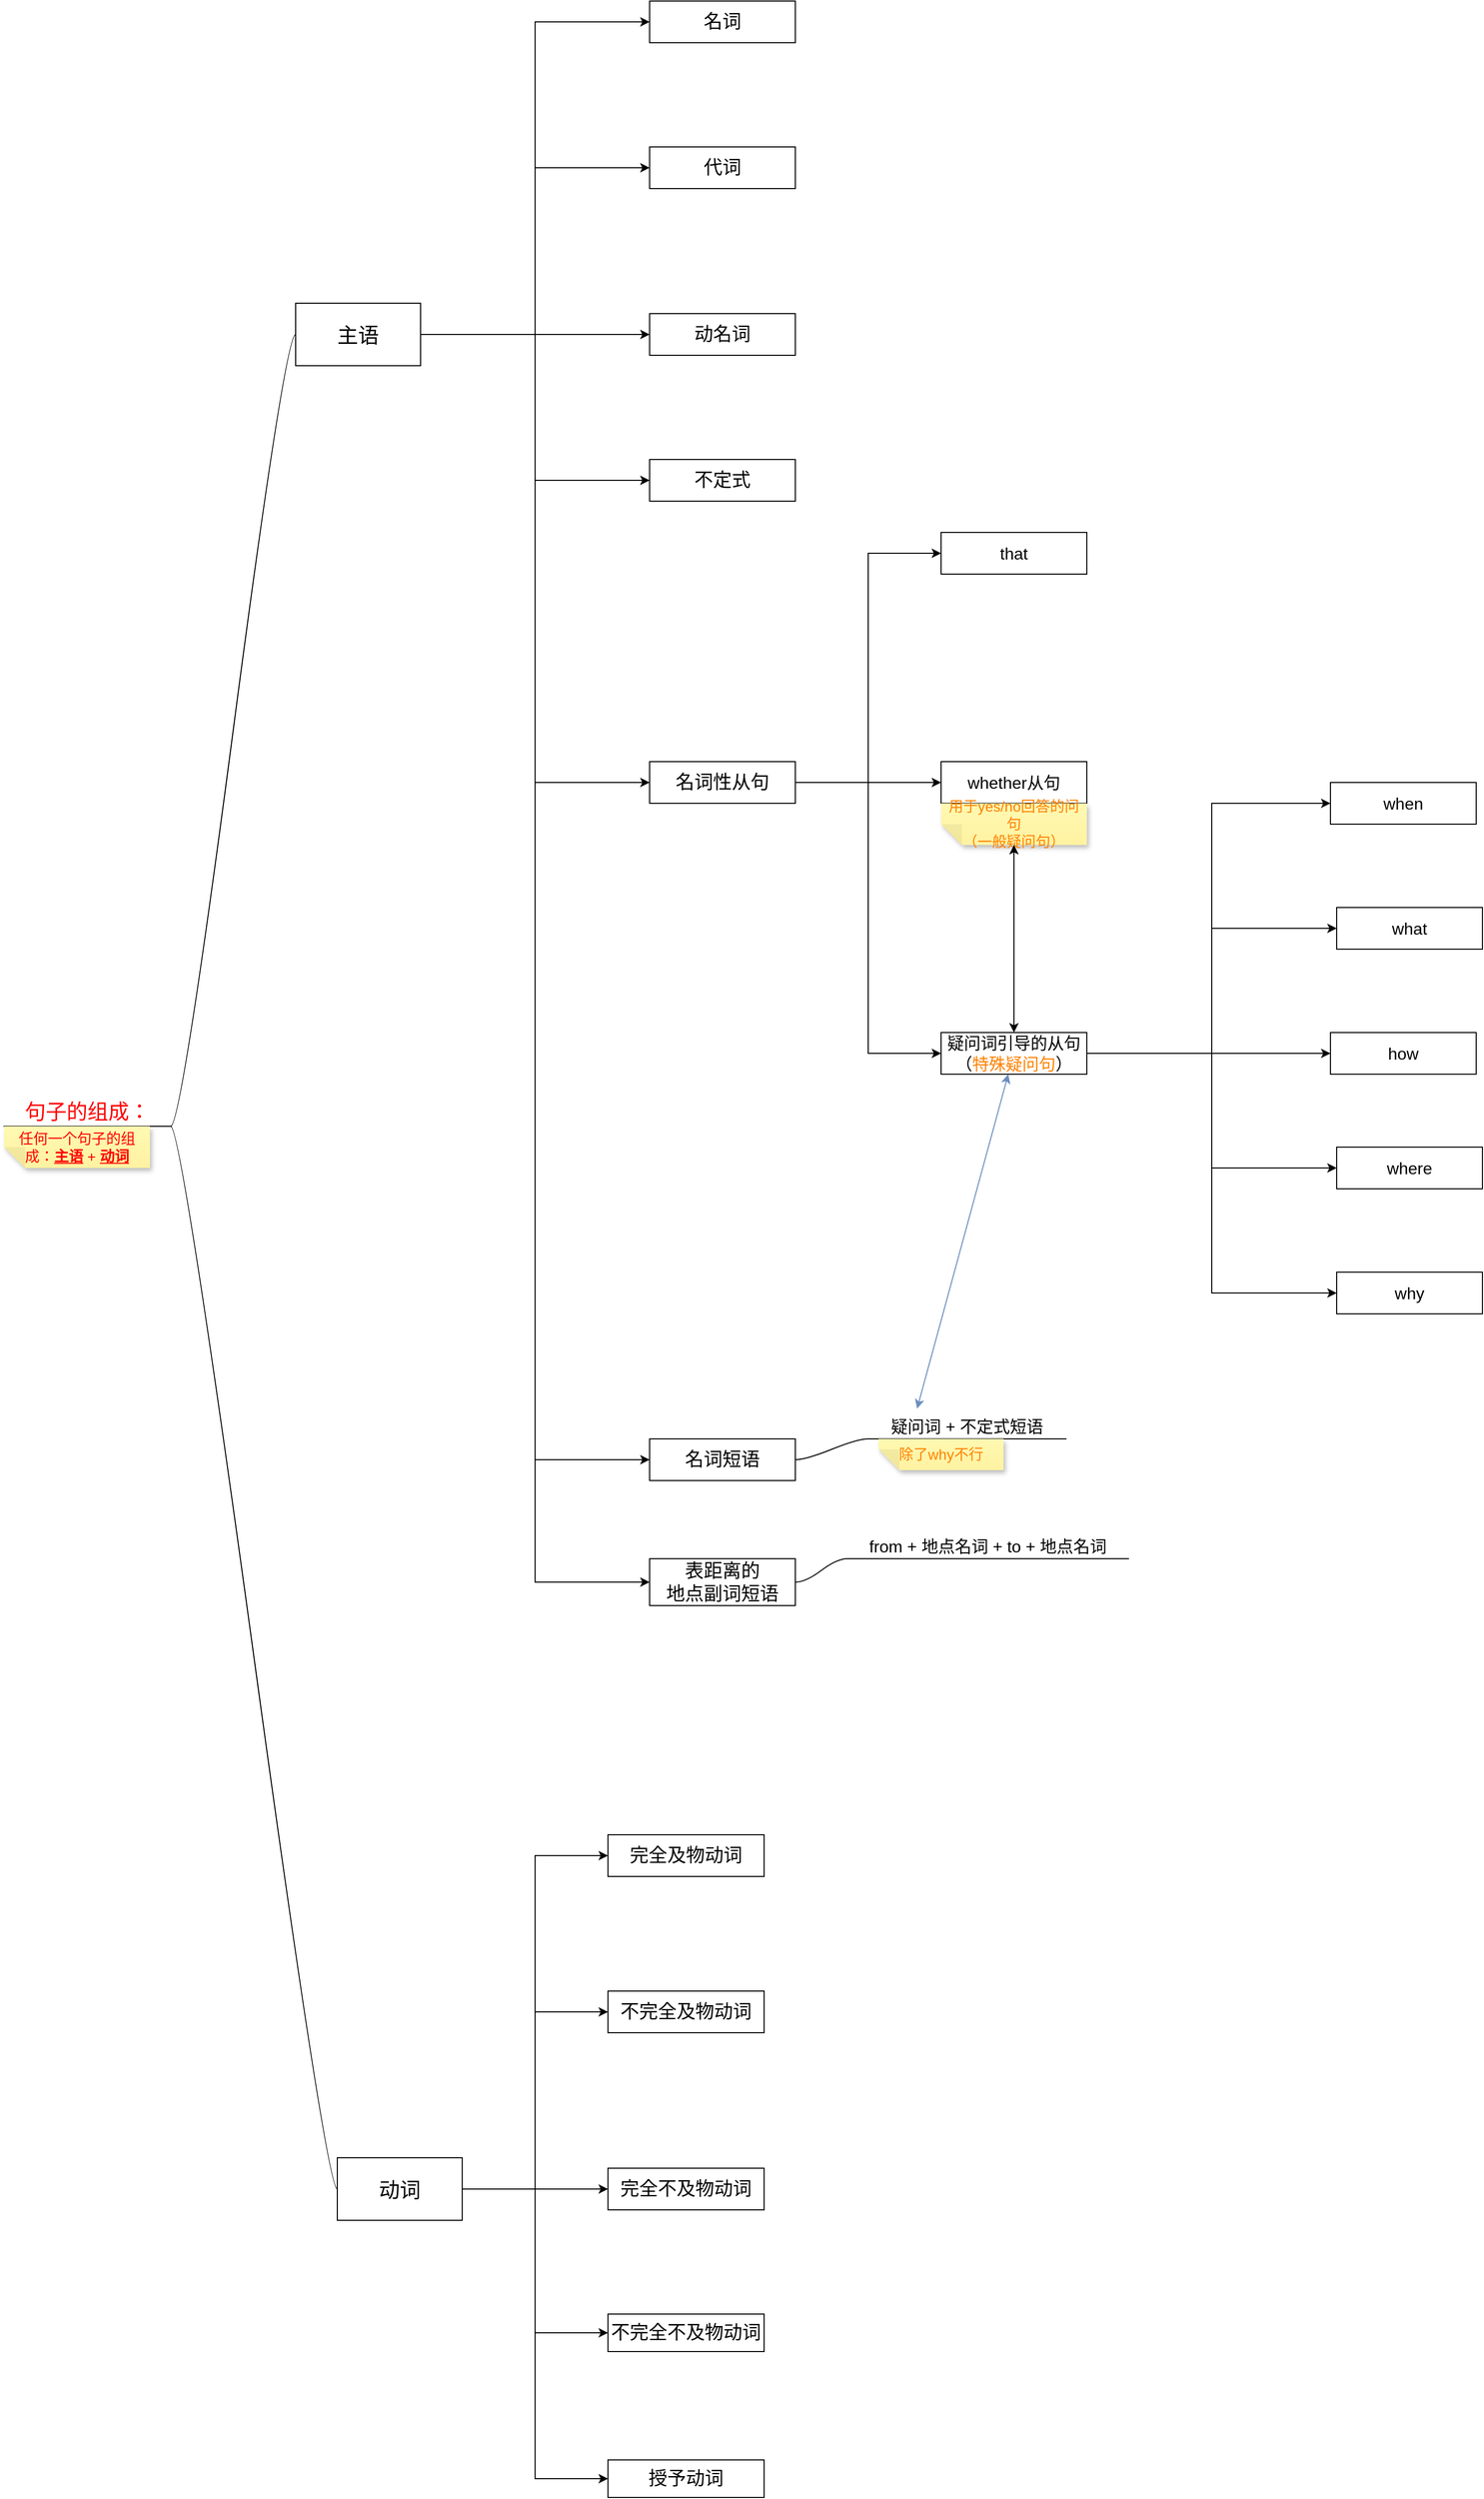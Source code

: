 <mxfile version="27.0.3">
  <diagram name="第 1 页" id="ylpGw2J9aP0mBjrn0IIL">
    <mxGraphModel dx="1830" dy="2185" grid="1" gridSize="10" guides="1" tooltips="1" connect="1" arrows="1" fold="1" page="1" pageScale="1" pageWidth="827" pageHeight="1169" math="0" shadow="0">
      <root>
        <mxCell id="0" />
        <mxCell id="1" parent="0" />
        <mxCell id="xks5mqabacn-yv3iWCF2-2" style="edgeStyle=entityRelationEdgeStyle;rounded=0;orthogonalLoop=1;jettySize=auto;html=1;startArrow=none;endArrow=none;segment=10;curved=1;sourcePerimeterSpacing=0;targetPerimeterSpacing=0;" edge="1" parent="1" source="fDns_Gbma0BwewBtqI1Y-3" target="xks5mqabacn-yv3iWCF2-1">
          <mxGeometry relative="1" as="geometry" />
        </mxCell>
        <mxCell id="xks5mqabacn-yv3iWCF2-4" style="edgeStyle=entityRelationEdgeStyle;rounded=0;orthogonalLoop=1;jettySize=auto;html=1;startArrow=none;endArrow=none;segment=10;curved=1;sourcePerimeterSpacing=0;targetPerimeterSpacing=0;" edge="1" parent="1" source="fDns_Gbma0BwewBtqI1Y-3" target="xks5mqabacn-yv3iWCF2-5">
          <mxGeometry relative="1" as="geometry">
            <mxPoint x="500" y="380" as="targetPoint" />
          </mxGeometry>
        </mxCell>
        <mxCell id="xks5mqabacn-yv3iWCF2-14" style="edgeStyle=orthogonalEdgeStyle;rounded=0;orthogonalLoop=1;jettySize=auto;html=1;entryX=0;entryY=0.5;entryDx=0;entryDy=0;" edge="1" parent="1" source="xks5mqabacn-yv3iWCF2-1" target="xks5mqabacn-yv3iWCF2-7">
          <mxGeometry relative="1" as="geometry" />
        </mxCell>
        <mxCell id="xks5mqabacn-yv3iWCF2-16" style="edgeStyle=orthogonalEdgeStyle;rounded=0;orthogonalLoop=1;jettySize=auto;html=1;entryX=0;entryY=0.5;entryDx=0;entryDy=0;" edge="1" parent="1" source="xks5mqabacn-yv3iWCF2-1" target="xks5mqabacn-yv3iWCF2-10">
          <mxGeometry relative="1" as="geometry" />
        </mxCell>
        <mxCell id="xks5mqabacn-yv3iWCF2-17" style="edgeStyle=orthogonalEdgeStyle;rounded=0;orthogonalLoop=1;jettySize=auto;html=1;entryX=0;entryY=0.5;entryDx=0;entryDy=0;" edge="1" parent="1" source="xks5mqabacn-yv3iWCF2-1" target="xks5mqabacn-yv3iWCF2-12">
          <mxGeometry relative="1" as="geometry" />
        </mxCell>
        <mxCell id="xks5mqabacn-yv3iWCF2-18" style="edgeStyle=orthogonalEdgeStyle;rounded=0;orthogonalLoop=1;jettySize=auto;html=1;entryX=0;entryY=0.5;entryDx=0;entryDy=0;" edge="1" parent="1" source="xks5mqabacn-yv3iWCF2-1" target="xks5mqabacn-yv3iWCF2-13">
          <mxGeometry relative="1" as="geometry" />
        </mxCell>
        <mxCell id="xks5mqabacn-yv3iWCF2-21" style="edgeStyle=orthogonalEdgeStyle;rounded=0;orthogonalLoop=1;jettySize=auto;html=1;entryX=0;entryY=0.5;entryDx=0;entryDy=0;" edge="1" parent="1" source="xks5mqabacn-yv3iWCF2-1" target="xks5mqabacn-yv3iWCF2-19">
          <mxGeometry relative="1" as="geometry" />
        </mxCell>
        <mxCell id="xks5mqabacn-yv3iWCF2-24" style="edgeStyle=orthogonalEdgeStyle;rounded=0;orthogonalLoop=1;jettySize=auto;html=1;entryX=0;entryY=0.5;entryDx=0;entryDy=0;" edge="1" parent="1" source="xks5mqabacn-yv3iWCF2-1" target="xks5mqabacn-yv3iWCF2-22">
          <mxGeometry relative="1" as="geometry" />
        </mxCell>
        <mxCell id="xks5mqabacn-yv3iWCF2-38" style="edgeStyle=orthogonalEdgeStyle;rounded=0;orthogonalLoop=1;jettySize=auto;html=1;entryX=0;entryY=0.5;entryDx=0;entryDy=0;" edge="1" parent="1" source="xks5mqabacn-yv3iWCF2-1" target="xks5mqabacn-yv3iWCF2-11">
          <mxGeometry relative="1" as="geometry" />
        </mxCell>
        <mxCell id="xks5mqabacn-yv3iWCF2-1" value="&lt;font style=&quot;font-size: 20px;&quot;&gt;主语&lt;/font&gt;" style="rounded=0;whiteSpace=wrap;html=1;" vertex="1" parent="1">
          <mxGeometry x="520" y="-70" width="120" height="60" as="geometry" />
        </mxCell>
        <mxCell id="xks5mqabacn-yv3iWCF2-59" style="edgeStyle=orthogonalEdgeStyle;rounded=0;orthogonalLoop=1;jettySize=auto;html=1;entryX=0;entryY=0.5;entryDx=0;entryDy=0;" edge="1" parent="1" source="xks5mqabacn-yv3iWCF2-5" target="xks5mqabacn-yv3iWCF2-55">
          <mxGeometry relative="1" as="geometry" />
        </mxCell>
        <mxCell id="xks5mqabacn-yv3iWCF2-60" style="edgeStyle=orthogonalEdgeStyle;rounded=0;orthogonalLoop=1;jettySize=auto;html=1;entryX=0;entryY=0.5;entryDx=0;entryDy=0;" edge="1" parent="1" source="xks5mqabacn-yv3iWCF2-5" target="xks5mqabacn-yv3iWCF2-56">
          <mxGeometry relative="1" as="geometry" />
        </mxCell>
        <mxCell id="xks5mqabacn-yv3iWCF2-62" style="edgeStyle=orthogonalEdgeStyle;rounded=0;orthogonalLoop=1;jettySize=auto;html=1;entryX=0;entryY=0.5;entryDx=0;entryDy=0;" edge="1" parent="1" source="xks5mqabacn-yv3iWCF2-5" target="xks5mqabacn-yv3iWCF2-57">
          <mxGeometry relative="1" as="geometry" />
        </mxCell>
        <mxCell id="xks5mqabacn-yv3iWCF2-64" style="edgeStyle=orthogonalEdgeStyle;rounded=0;orthogonalLoop=1;jettySize=auto;html=1;entryX=0;entryY=0.5;entryDx=0;entryDy=0;" edge="1" parent="1" source="xks5mqabacn-yv3iWCF2-5" target="xks5mqabacn-yv3iWCF2-63">
          <mxGeometry relative="1" as="geometry" />
        </mxCell>
        <mxCell id="xks5mqabacn-yv3iWCF2-65" style="edgeStyle=orthogonalEdgeStyle;rounded=0;orthogonalLoop=1;jettySize=auto;html=1;" edge="1" parent="1" source="xks5mqabacn-yv3iWCF2-5" target="xks5mqabacn-yv3iWCF2-58">
          <mxGeometry relative="1" as="geometry" />
        </mxCell>
        <mxCell id="xks5mqabacn-yv3iWCF2-5" value="&lt;font style=&quot;font-size: 20px;&quot;&gt;动词&lt;/font&gt;" style="rounded=0;whiteSpace=wrap;html=1;" vertex="1" parent="1">
          <mxGeometry x="560" y="1710" width="120" height="60" as="geometry" />
        </mxCell>
        <mxCell id="xks5mqabacn-yv3iWCF2-7" value="&lt;font style=&quot;font-size: 18px;&quot;&gt;名词&lt;/font&gt;" style="rounded=0;whiteSpace=wrap;html=1;" vertex="1" parent="1">
          <mxGeometry x="860" y="-360" width="140" height="40" as="geometry" />
        </mxCell>
        <mxCell id="xks5mqabacn-yv3iWCF2-10" value="&lt;span style=&quot;font-size: 18px;&quot;&gt;动名词&lt;/span&gt;" style="rounded=0;whiteSpace=wrap;html=1;" vertex="1" parent="1">
          <mxGeometry x="860" y="-60" width="140" height="40" as="geometry" />
        </mxCell>
        <mxCell id="xks5mqabacn-yv3iWCF2-11" value="&lt;span style=&quot;font-size: 18px;&quot;&gt;代词&lt;/span&gt;" style="rounded=0;whiteSpace=wrap;html=1;" vertex="1" parent="1">
          <mxGeometry x="860" y="-220" width="140" height="40" as="geometry" />
        </mxCell>
        <mxCell id="xks5mqabacn-yv3iWCF2-12" value="&lt;span style=&quot;font-size: 18px;&quot;&gt;不定式&lt;/span&gt;" style="rounded=0;whiteSpace=wrap;html=1;" vertex="1" parent="1">
          <mxGeometry x="860" y="80" width="140" height="40" as="geometry" />
        </mxCell>
        <mxCell id="xks5mqabacn-yv3iWCF2-32" style="edgeStyle=orthogonalEdgeStyle;rounded=0;orthogonalLoop=1;jettySize=auto;html=1;entryX=0;entryY=0.5;entryDx=0;entryDy=0;" edge="1" parent="1" source="xks5mqabacn-yv3iWCF2-13" target="xks5mqabacn-yv3iWCF2-31">
          <mxGeometry relative="1" as="geometry" />
        </mxCell>
        <mxCell id="xks5mqabacn-yv3iWCF2-34" style="edgeStyle=orthogonalEdgeStyle;rounded=0;orthogonalLoop=1;jettySize=auto;html=1;" edge="1" parent="1" source="xks5mqabacn-yv3iWCF2-13" target="xks5mqabacn-yv3iWCF2-33">
          <mxGeometry relative="1" as="geometry" />
        </mxCell>
        <mxCell id="xks5mqabacn-yv3iWCF2-36" style="edgeStyle=orthogonalEdgeStyle;rounded=0;orthogonalLoop=1;jettySize=auto;html=1;entryX=0;entryY=0.5;entryDx=0;entryDy=0;" edge="1" parent="1" source="xks5mqabacn-yv3iWCF2-13" target="xks5mqabacn-yv3iWCF2-35">
          <mxGeometry relative="1" as="geometry" />
        </mxCell>
        <mxCell id="xks5mqabacn-yv3iWCF2-13" value="&lt;span style=&quot;font-size: 18px;&quot;&gt;名词性从句&lt;/span&gt;" style="rounded=0;whiteSpace=wrap;html=1;" vertex="1" parent="1">
          <mxGeometry x="860" y="370" width="140" height="40" as="geometry" />
        </mxCell>
        <mxCell id="xks5mqabacn-yv3iWCF2-19" value="&lt;span style=&quot;font-size: 18px;&quot;&gt;名词短语&lt;/span&gt;" style="rounded=0;whiteSpace=wrap;html=1;" vertex="1" parent="1">
          <mxGeometry x="860" y="1020" width="140" height="40" as="geometry" />
        </mxCell>
        <mxCell id="xks5mqabacn-yv3iWCF2-22" value="&lt;span style=&quot;font-size: 18px;&quot;&gt;表距离的&lt;/span&gt;&lt;div&gt;&lt;span style=&quot;font-size: 18px;&quot;&gt;地点副词短语&lt;/span&gt;&lt;/div&gt;" style="rounded=0;whiteSpace=wrap;html=1;" vertex="1" parent="1">
          <mxGeometry x="860" y="1135" width="140" height="45" as="geometry" />
        </mxCell>
        <mxCell id="xks5mqabacn-yv3iWCF2-26" value="" style="group" vertex="1" connectable="0" parent="1">
          <mxGeometry x="240" y="680" width="160" height="80" as="geometry" />
        </mxCell>
        <mxCell id="fDns_Gbma0BwewBtqI1Y-3" value="&lt;div style=&quot;text-align: start;&quot;&gt;&lt;span style=&quot;color: rgb(255, 0, 0); font-size: 20px; text-align: center; text-wrap-mode: nowrap;&quot;&gt;句子的组成：&lt;/span&gt;&lt;/div&gt;" style="whiteSpace=wrap;html=1;shape=partialRectangle;top=0;left=0;bottom=1;right=0;points=[[0,1],[1,1]];fillColor=none;align=center;verticalAlign=bottom;routingCenterY=0.5;snapToPoint=1;recursiveResize=0;autosize=1;treeFolding=1;treeMoving=1;newEdgeStyle={&quot;edgeStyle&quot;:&quot;entityRelationEdgeStyle&quot;,&quot;startArrow&quot;:&quot;none&quot;,&quot;endArrow&quot;:&quot;none&quot;,&quot;segment&quot;:10,&quot;curved&quot;:1,&quot;sourcePerimeterSpacing&quot;:0,&quot;targetPerimeterSpacing&quot;:0};" parent="xks5mqabacn-yv3iWCF2-26" vertex="1">
          <mxGeometry width="160" height="40" as="geometry" />
        </mxCell>
        <mxCell id="xks5mqabacn-yv3iWCF2-6" value="&lt;font style=&quot;font-size: 14px;&quot;&gt;&lt;span style=&quot;color: rgb(255, 0, 0); text-wrap-mode: nowrap;&quot;&gt;任何一个句子的组成：&lt;/span&gt;&lt;b style=&quot;color: rgb(255, 0, 0); text-wrap-mode: nowrap;&quot;&gt;&lt;u&gt;主语&lt;/u&gt;&lt;/b&gt;&lt;span style=&quot;color: rgb(255, 0, 0); text-wrap-mode: nowrap;&quot;&gt;&amp;nbsp;+&amp;nbsp;&lt;/span&gt;&lt;u style=&quot;color: rgb(255, 0, 0); text-wrap-mode: nowrap;&quot;&gt;&lt;b style=&quot;&quot;&gt;动词&lt;/b&gt;&lt;/u&gt;&lt;/font&gt;" style="shape=note;whiteSpace=wrap;html=1;backgroundOutline=1;fontColor=#000000;darkOpacity=0.05;fillColor=#FFF9B2;strokeColor=none;fillStyle=solid;direction=west;gradientDirection=north;gradientColor=#FFF2A1;shadow=1;size=20;pointerEvents=1;" vertex="1" parent="xks5mqabacn-yv3iWCF2-26">
          <mxGeometry y="40" width="140" height="40" as="geometry" />
        </mxCell>
        <mxCell id="xks5mqabacn-yv3iWCF2-28" style="edgeStyle=entityRelationEdgeStyle;rounded=0;orthogonalLoop=1;jettySize=auto;html=1;startArrow=none;endArrow=none;segment=10;curved=1;sourcePerimeterSpacing=0;targetPerimeterSpacing=0;" edge="1" parent="1" source="xks5mqabacn-yv3iWCF2-27" target="xks5mqabacn-yv3iWCF2-22">
          <mxGeometry relative="1" as="geometry" />
        </mxCell>
        <mxCell id="xks5mqabacn-yv3iWCF2-27" value="&lt;div style=&quot;text-align: start;&quot;&gt;&lt;span style=&quot;text-align: center; text-wrap-mode: nowrap;&quot;&gt;&lt;font style=&quot;color: rgb(0, 0, 0); font-size: 16px;&quot;&gt;from + 地点名词 + to + 地点名词&lt;/font&gt;&lt;/span&gt;&lt;/div&gt;" style="whiteSpace=wrap;html=1;shape=partialRectangle;top=0;left=0;bottom=1;right=0;points=[[0,1],[1,1]];fillColor=none;align=center;verticalAlign=bottom;routingCenterY=0.5;snapToPoint=1;recursiveResize=0;autosize=1;treeFolding=1;treeMoving=1;newEdgeStyle={&quot;edgeStyle&quot;:&quot;entityRelationEdgeStyle&quot;,&quot;startArrow&quot;:&quot;none&quot;,&quot;endArrow&quot;:&quot;none&quot;,&quot;segment&quot;:10,&quot;curved&quot;:1,&quot;sourcePerimeterSpacing&quot;:0,&quot;targetPerimeterSpacing&quot;:0};" vertex="1" parent="1">
          <mxGeometry x="1050" y="1105" width="270" height="30" as="geometry" />
        </mxCell>
        <mxCell id="xks5mqabacn-yv3iWCF2-30" style="edgeStyle=entityRelationEdgeStyle;rounded=0;orthogonalLoop=1;jettySize=auto;html=1;startArrow=none;endArrow=none;segment=10;curved=1;sourcePerimeterSpacing=0;targetPerimeterSpacing=0;" edge="1" parent="1" source="xks5mqabacn-yv3iWCF2-29" target="xks5mqabacn-yv3iWCF2-19">
          <mxGeometry relative="1" as="geometry" />
        </mxCell>
        <mxCell id="xks5mqabacn-yv3iWCF2-29" value="&lt;div style=&quot;text-align: center;&quot;&gt;&lt;span style=&quot;font-size: 16px; text-wrap-mode: nowrap;&quot;&gt;疑问词 + 不定式短语&lt;/span&gt;&lt;/div&gt;" style="whiteSpace=wrap;html=1;shape=partialRectangle;top=0;left=0;bottom=1;right=0;points=[[0,1],[1,1]];fillColor=none;align=center;verticalAlign=bottom;routingCenterY=0.5;snapToPoint=1;recursiveResize=0;autosize=1;treeFolding=1;treeMoving=1;newEdgeStyle={&quot;edgeStyle&quot;:&quot;entityRelationEdgeStyle&quot;,&quot;startArrow&quot;:&quot;none&quot;,&quot;endArrow&quot;:&quot;none&quot;,&quot;segment&quot;:10,&quot;curved&quot;:1,&quot;sourcePerimeterSpacing&quot;:0,&quot;targetPerimeterSpacing&quot;:0};" vertex="1" parent="1">
          <mxGeometry x="1070" y="990" width="190" height="30" as="geometry" />
        </mxCell>
        <mxCell id="xks5mqabacn-yv3iWCF2-31" value="&lt;font style=&quot;font-size: 16px;&quot;&gt;that&lt;/font&gt;" style="rounded=0;whiteSpace=wrap;html=1;" vertex="1" parent="1">
          <mxGeometry x="1140" y="150" width="140" height="40" as="geometry" />
        </mxCell>
        <mxCell id="xks5mqabacn-yv3iWCF2-43" style="edgeStyle=orthogonalEdgeStyle;rounded=0;orthogonalLoop=1;jettySize=auto;html=1;" edge="1" parent="1" source="xks5mqabacn-yv3iWCF2-35" target="xks5mqabacn-yv3iWCF2-42">
          <mxGeometry relative="1" as="geometry">
            <Array as="points">
              <mxPoint x="1400" y="650" />
              <mxPoint x="1400" y="410" />
            </Array>
          </mxGeometry>
        </mxCell>
        <mxCell id="xks5mqabacn-yv3iWCF2-45" style="edgeStyle=orthogonalEdgeStyle;rounded=0;orthogonalLoop=1;jettySize=auto;html=1;entryX=0;entryY=0.5;entryDx=0;entryDy=0;" edge="1" parent="1" source="xks5mqabacn-yv3iWCF2-35" target="xks5mqabacn-yv3iWCF2-44">
          <mxGeometry relative="1" as="geometry" />
        </mxCell>
        <mxCell id="xks5mqabacn-yv3iWCF2-50" style="edgeStyle=orthogonalEdgeStyle;rounded=0;orthogonalLoop=1;jettySize=auto;html=1;entryX=0;entryY=0.5;entryDx=0;entryDy=0;" edge="1" parent="1" source="xks5mqabacn-yv3iWCF2-35" target="xks5mqabacn-yv3iWCF2-46">
          <mxGeometry relative="1" as="geometry" />
        </mxCell>
        <mxCell id="xks5mqabacn-yv3iWCF2-52" style="edgeStyle=orthogonalEdgeStyle;rounded=0;orthogonalLoop=1;jettySize=auto;html=1;entryX=0;entryY=0.5;entryDx=0;entryDy=0;" edge="1" parent="1" source="xks5mqabacn-yv3iWCF2-35" target="xks5mqabacn-yv3iWCF2-47">
          <mxGeometry relative="1" as="geometry" />
        </mxCell>
        <mxCell id="xks5mqabacn-yv3iWCF2-53" style="edgeStyle=orthogonalEdgeStyle;rounded=0;orthogonalLoop=1;jettySize=auto;html=1;entryX=0;entryY=0.5;entryDx=0;entryDy=0;" edge="1" parent="1" source="xks5mqabacn-yv3iWCF2-35" target="xks5mqabacn-yv3iWCF2-48">
          <mxGeometry relative="1" as="geometry" />
        </mxCell>
        <mxCell id="xks5mqabacn-yv3iWCF2-35" value="&lt;font style=&quot;font-size: 16px;&quot;&gt;疑问词引导的从句&lt;/font&gt;&lt;div&gt;&lt;font style=&quot;font-size: 16px;&quot;&gt;（&lt;font style=&quot;color: rgb(255, 128, 0);&quot;&gt;特殊疑问句&lt;/font&gt;）&lt;/font&gt;&lt;/div&gt;" style="rounded=0;whiteSpace=wrap;html=1;" vertex="1" parent="1">
          <mxGeometry x="1140" y="630" width="140" height="40" as="geometry" />
        </mxCell>
        <mxCell id="xks5mqabacn-yv3iWCF2-39" value="" style="group" vertex="1" connectable="0" parent="1">
          <mxGeometry x="1140" y="370" width="140" height="80" as="geometry" />
        </mxCell>
        <mxCell id="xks5mqabacn-yv3iWCF2-33" value="&lt;font style=&quot;font-size: 16px;&quot;&gt;whether从句&lt;/font&gt;" style="rounded=0;whiteSpace=wrap;html=1;" vertex="1" parent="xks5mqabacn-yv3iWCF2-39">
          <mxGeometry width="140" height="40" as="geometry" />
        </mxCell>
        <mxCell id="xks5mqabacn-yv3iWCF2-37" value="&lt;font style=&quot;color: rgb(255, 128, 0);&quot;&gt;&lt;span style=&quot;font-size: 14px; text-wrap-mode: nowrap;&quot;&gt;用于yes/no回答的问句&lt;/span&gt;&lt;/font&gt;&lt;div&gt;&lt;font style=&quot;color: rgb(255, 128, 0);&quot;&gt;&lt;span style=&quot;font-size: 14px; text-wrap-mode: nowrap;&quot;&gt;（一般疑问句）&lt;/span&gt;&lt;/font&gt;&lt;/div&gt;" style="shape=note;whiteSpace=wrap;html=1;backgroundOutline=1;fontColor=#000000;darkOpacity=0.05;fillColor=#FFF9B2;strokeColor=none;fillStyle=solid;direction=west;gradientDirection=north;gradientColor=#FFF2A1;shadow=1;size=20;pointerEvents=1;" vertex="1" parent="xks5mqabacn-yv3iWCF2-39">
          <mxGeometry y="40" width="140" height="40" as="geometry" />
        </mxCell>
        <mxCell id="xks5mqabacn-yv3iWCF2-40" value="" style="endArrow=classic;startArrow=classic;html=1;rounded=0;" edge="1" parent="1" source="xks5mqabacn-yv3iWCF2-35" target="xks5mqabacn-yv3iWCF2-37">
          <mxGeometry width="50" height="50" relative="1" as="geometry">
            <mxPoint x="1300" y="360" as="sourcePoint" />
            <mxPoint x="1350" y="310" as="targetPoint" />
          </mxGeometry>
        </mxCell>
        <mxCell id="xks5mqabacn-yv3iWCF2-42" value="&lt;font style=&quot;font-size: 16px;&quot;&gt;when&lt;/font&gt;" style="rounded=0;whiteSpace=wrap;html=1;" vertex="1" parent="1">
          <mxGeometry x="1514" y="390" width="140" height="40" as="geometry" />
        </mxCell>
        <mxCell id="xks5mqabacn-yv3iWCF2-44" value="&lt;font style=&quot;font-size: 16px;&quot;&gt;what&lt;/font&gt;" style="rounded=0;whiteSpace=wrap;html=1;" vertex="1" parent="1">
          <mxGeometry x="1520" y="510" width="140" height="40" as="geometry" />
        </mxCell>
        <mxCell id="xks5mqabacn-yv3iWCF2-46" value="&lt;font style=&quot;font-size: 16px;&quot;&gt;how&lt;/font&gt;" style="rounded=0;whiteSpace=wrap;html=1;" vertex="1" parent="1">
          <mxGeometry x="1514" y="630" width="140" height="40" as="geometry" />
        </mxCell>
        <mxCell id="xks5mqabacn-yv3iWCF2-47" value="&lt;font style=&quot;font-size: 16px;&quot;&gt;where&lt;/font&gt;" style="rounded=0;whiteSpace=wrap;html=1;" vertex="1" parent="1">
          <mxGeometry x="1520" y="740" width="140" height="40" as="geometry" />
        </mxCell>
        <mxCell id="xks5mqabacn-yv3iWCF2-48" value="&lt;font style=&quot;font-size: 16px;&quot;&gt;why&lt;/font&gt;" style="rounded=0;whiteSpace=wrap;html=1;" vertex="1" parent="1">
          <mxGeometry x="1520" y="860" width="140" height="40" as="geometry" />
        </mxCell>
        <mxCell id="xks5mqabacn-yv3iWCF2-49" value="" style="endArrow=classic;startArrow=classic;html=1;rounded=0;exitX=0.247;exitY=0.033;exitDx=0;exitDy=0;exitPerimeter=0;fillColor=#dae8fc;strokeColor=#6c8ebf;" edge="1" parent="1" source="xks5mqabacn-yv3iWCF2-29" target="xks5mqabacn-yv3iWCF2-35">
          <mxGeometry width="50" height="50" relative="1" as="geometry">
            <mxPoint x="1209.5" y="630" as="sourcePoint" />
            <mxPoint x="1209.5" y="560" as="targetPoint" />
          </mxGeometry>
        </mxCell>
        <mxCell id="xks5mqabacn-yv3iWCF2-54" value="&lt;font color=&quot;#ff8000&quot;&gt;&lt;span style=&quot;font-size: 14px; text-wrap-mode: nowrap;&quot;&gt;除了why不行&lt;/span&gt;&lt;/font&gt;" style="shape=note;whiteSpace=wrap;html=1;backgroundOutline=1;fontColor=#000000;darkOpacity=0.05;fillColor=#FFF9B2;strokeColor=none;fillStyle=solid;direction=west;gradientDirection=north;gradientColor=#FFF2A1;shadow=1;size=20;pointerEvents=1;" vertex="1" parent="1">
          <mxGeometry x="1080" y="1020" width="120" height="30" as="geometry" />
        </mxCell>
        <mxCell id="xks5mqabacn-yv3iWCF2-55" value="&lt;span style=&quot;font-size: 18px;&quot;&gt;完全及物动词&lt;/span&gt;" style="rounded=0;whiteSpace=wrap;html=1;" vertex="1" parent="1">
          <mxGeometry x="820" y="1400" width="150" height="40" as="geometry" />
        </mxCell>
        <mxCell id="xks5mqabacn-yv3iWCF2-56" value="&lt;span style=&quot;font-size: 18px;&quot;&gt;不完全及物动词&lt;/span&gt;" style="rounded=0;whiteSpace=wrap;html=1;" vertex="1" parent="1">
          <mxGeometry x="820" y="1550" width="150" height="40" as="geometry" />
        </mxCell>
        <mxCell id="xks5mqabacn-yv3iWCF2-57" value="&lt;span style=&quot;font-size: 18px;&quot;&gt;不完全不及物动词&lt;/span&gt;" style="rounded=0;whiteSpace=wrap;html=1;" vertex="1" parent="1">
          <mxGeometry x="820" y="1860" width="150" height="36" as="geometry" />
        </mxCell>
        <mxCell id="xks5mqabacn-yv3iWCF2-58" value="&lt;span style=&quot;font-size: 18px;&quot;&gt;完全不及物动词&lt;/span&gt;" style="rounded=0;whiteSpace=wrap;html=1;" vertex="1" parent="1">
          <mxGeometry x="820" y="1720" width="150" height="40" as="geometry" />
        </mxCell>
        <mxCell id="xks5mqabacn-yv3iWCF2-63" value="&lt;span style=&quot;font-size: 18px;&quot;&gt;授予动词&lt;/span&gt;" style="rounded=0;whiteSpace=wrap;html=1;" vertex="1" parent="1">
          <mxGeometry x="820" y="2000" width="150" height="36" as="geometry" />
        </mxCell>
      </root>
    </mxGraphModel>
  </diagram>
</mxfile>
